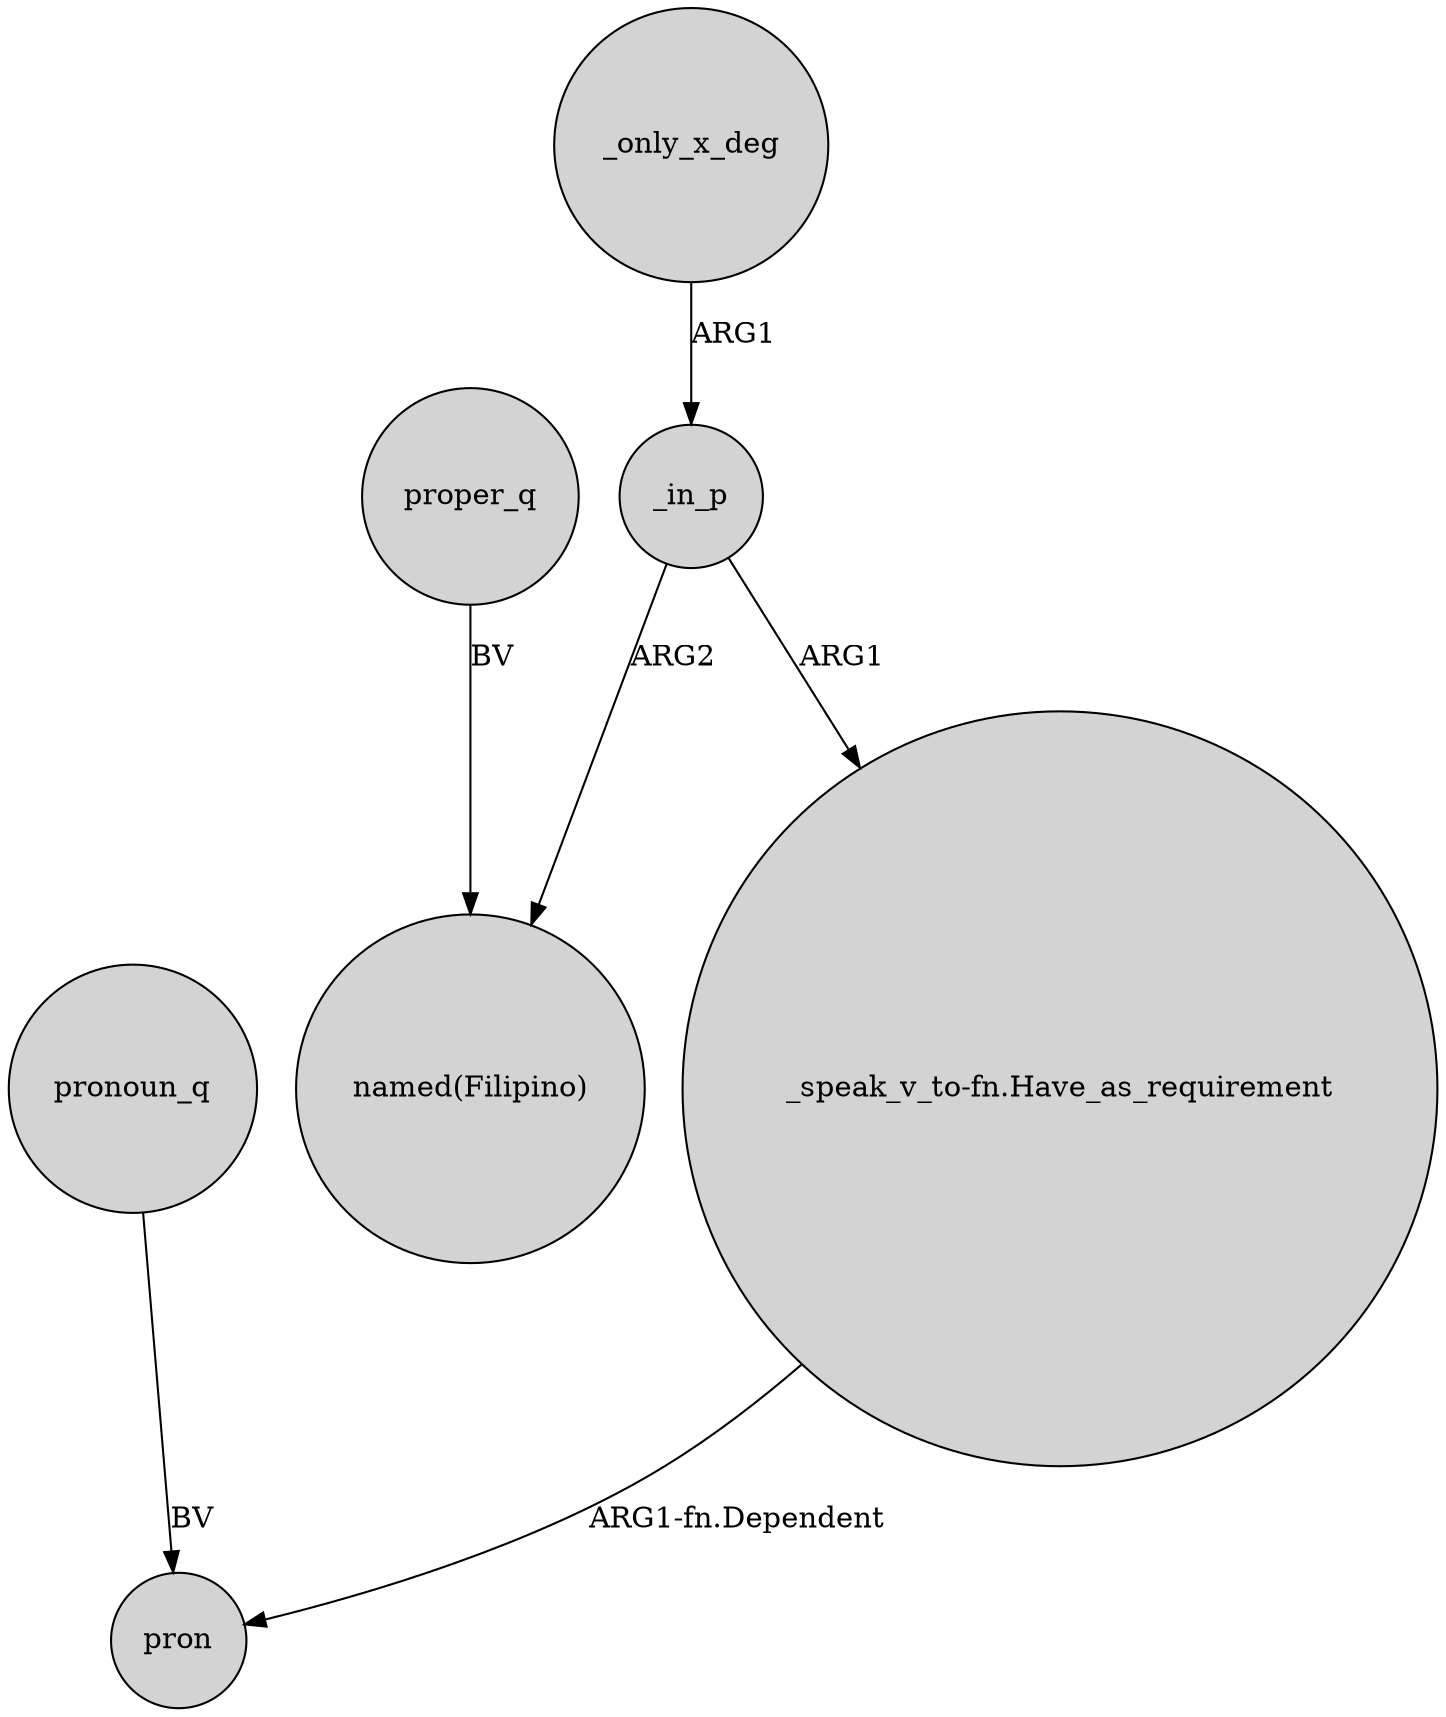 digraph {
	node [shape=circle style=filled]
	"_speak_v_to-fn.Have_as_requirement" -> pron [label="ARG1-fn.Dependent"]
	_only_x_deg -> _in_p [label=ARG1]
	_in_p -> "_speak_v_to-fn.Have_as_requirement" [label=ARG1]
	proper_q -> "named(Filipino)" [label=BV]
	pronoun_q -> pron [label=BV]
	_in_p -> "named(Filipino)" [label=ARG2]
}
